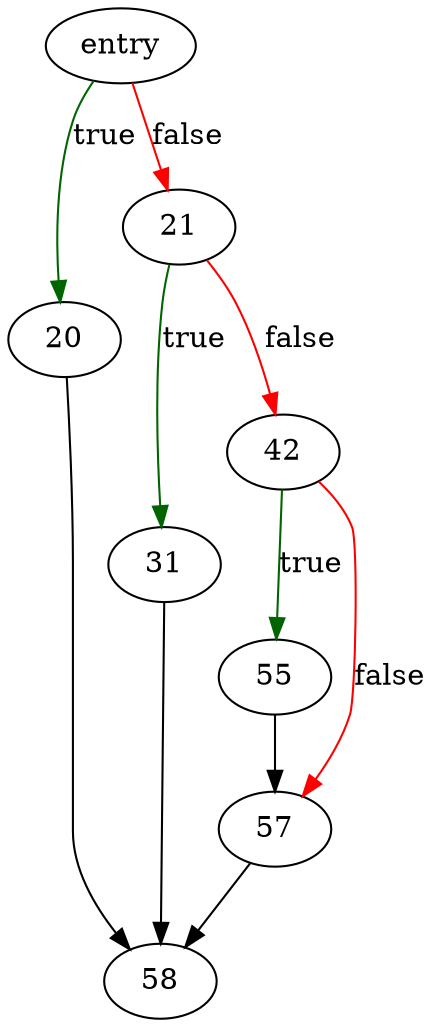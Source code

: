 digraph "applyNumericAffinity" {
	// Node definitions.
	2 [label=entry];
	20;
	21;
	31;
	42;
	55;
	57;
	58;

	// Edge definitions.
	2 -> 20 [
		color=darkgreen
		label=true
	];
	2 -> 21 [
		color=red
		label=false
	];
	20 -> 58;
	21 -> 31 [
		color=darkgreen
		label=true
	];
	21 -> 42 [
		color=red
		label=false
	];
	31 -> 58;
	42 -> 55 [
		color=darkgreen
		label=true
	];
	42 -> 57 [
		color=red
		label=false
	];
	55 -> 57;
	57 -> 58;
}